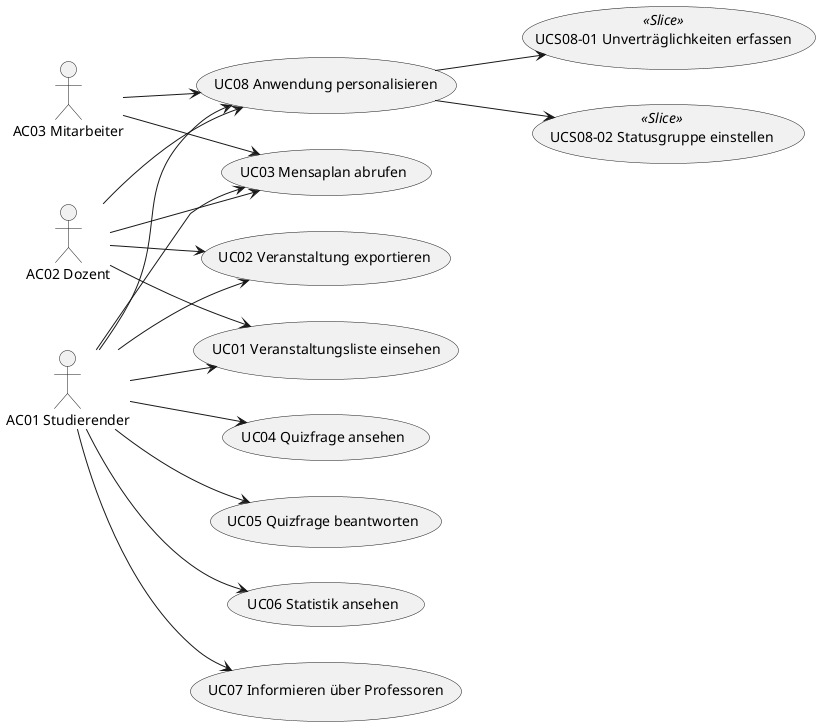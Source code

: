 @startuml
left to right direction

actor :AC01 Studierender: as AC01
actor :AC02 Dozent: as AC02
actor :AC03 Mitarbeiter: as AC03
' actor :AC04 Redakteur: as AC04

' rectangle "SYS03 / SYS04" {
(UC01 Veranstaltungsliste einsehen) as (UC01)
(UC02 Veranstaltung exportieren) as (UC02)
(UC03 Mensaplan abrufen) as (UC03)
(UC04 Quizfrage ansehen) as (UC04)
(UC05 Quizfrage beantworten) as (UC05)
(UC06 Statistik ansehen) as (UC06)
(UC07 Informieren über Professoren) as (UC07)
(UC08 Anwendung personalisieren) as (UC08)
(UCS08-01 Unverträglichkeiten erfassen) as (UCS0801) << Slice >>
(UCS08-02 Statusgruppe einstellen) as (UCS0802) << Slice >>


'}

AC03 --> (UC03)
AC03 --> (UC08)
AC02 --> (UC01)
AC02 --> (UC02)
AC02 --> (UC03)
AC02 --> (UC08)
AC01 --> (UC01)
AC01 --> (UC02)
AC01 --> (UC03)
AC01 --> (UC04)
AC01 --> (UC05)
AC01 --> (UC06)
AC01 --> (UC07)
AC01 --> (UC08)
UC08 --> (UCS0801) 
UC08 --> (UCS0802) 

@enduml